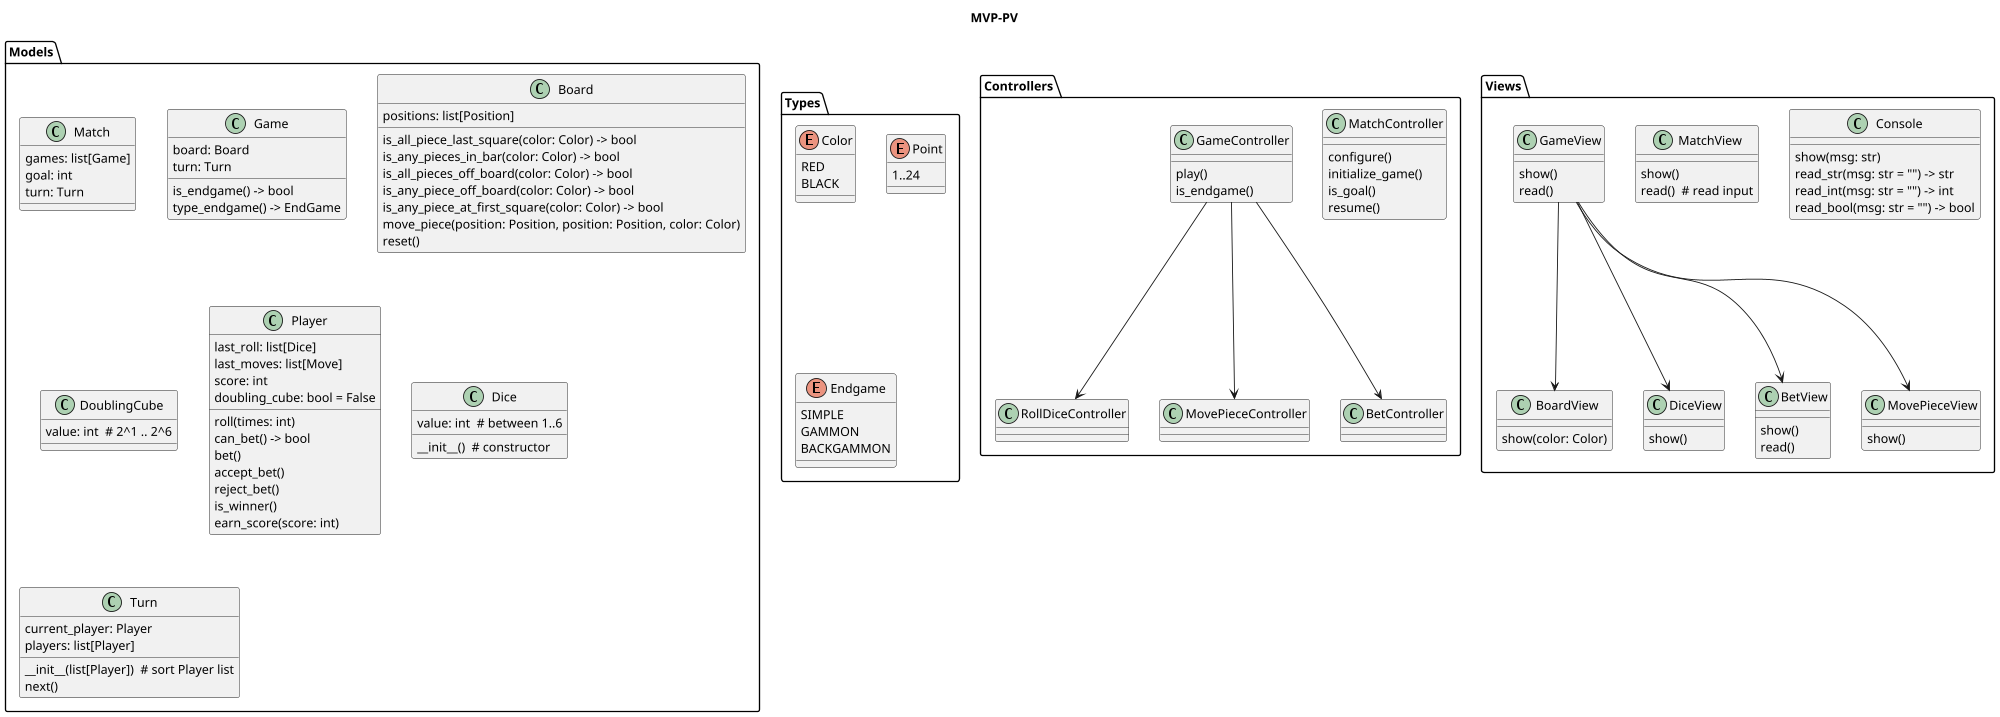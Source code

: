 @startuml
title MVP-PV
scale 2000 width

package Models {
    class Match {
        games: list[Game]
        goal: int
        turn: Turn

    }
    class Game {
        board: Board
        turn: Turn

        is_endgame() -> bool
        type_endgame() -> EndGame
    }

    class Board {
        positions: list[Position]

        is_all_piece_last_square(color: Color) -> bool
        is_any_pieces_in_bar(color: Color) -> bool
        is_all_pieces_off_board(color: Color) -> bool
        is_any_piece_off_board(color: Color) -> bool
        is_any_piece_at_first_square(color: Color) -> bool
        move_piece(position: Position, position: Position, color: Color)
        reset()
    }

    class DoublingCube {
        value: int  # 2^1 .. 2^6
    }

    class Player {
        last_roll: list[Dice]
        last_moves: list[Move]
        score: int
        doubling_cube: bool = False

        roll(times: int)
        can_bet() -> bool
        bet()
        accept_bet()
        reject_bet()
        is_winner()
        earn_score(score: int)
    }

    class Dice {
        value: int  # between 1..6
        __init__()  # constructor
    }

    class Turn {
        __init__(list[Player])  # sort Player list
        current_player: Player
        players: list[Player]

        next()
    }

}

package Controllers {
    class MatchController {
        configure()
        initialize_game()
        is_goal()
        resume()
    }
    class GameController {
        play()
        is_endgame()
    }
    class RollDiceController
    class MovePieceController
    class BetController

    GameController --> RollDiceController
    GameController --> MovePieceController
    GameController --> BetController
}

package Views {
    class Console {
        show(msg: str)
        read_str(msg: str = "") -> str
        read_int(msg: str = "") -> int
        read_bool(msg: str = "") -> bool
    }
    class MatchView {
        show()
        read()  # read input
    }

    class GameView {
        show()
        read()
    }

    class BoardView {
        show(color: Color)
    }

    class DiceView {
        show()
    }

    class BetView {
        show()
        read()
    }

    class MovePieceView {
        show()
    }

    GameView --> BoardView
    GameView --> DiceView
    GameView --> BetView
    GameView --> MovePieceView
}

package Types {
    enum Color {
        RED
        BLACK
    }

    enum Point {
        1..24
    }

    enum Endgame {
        SIMPLE
        GAMMON
        BACKGAMMON
    }
}

@enduml
